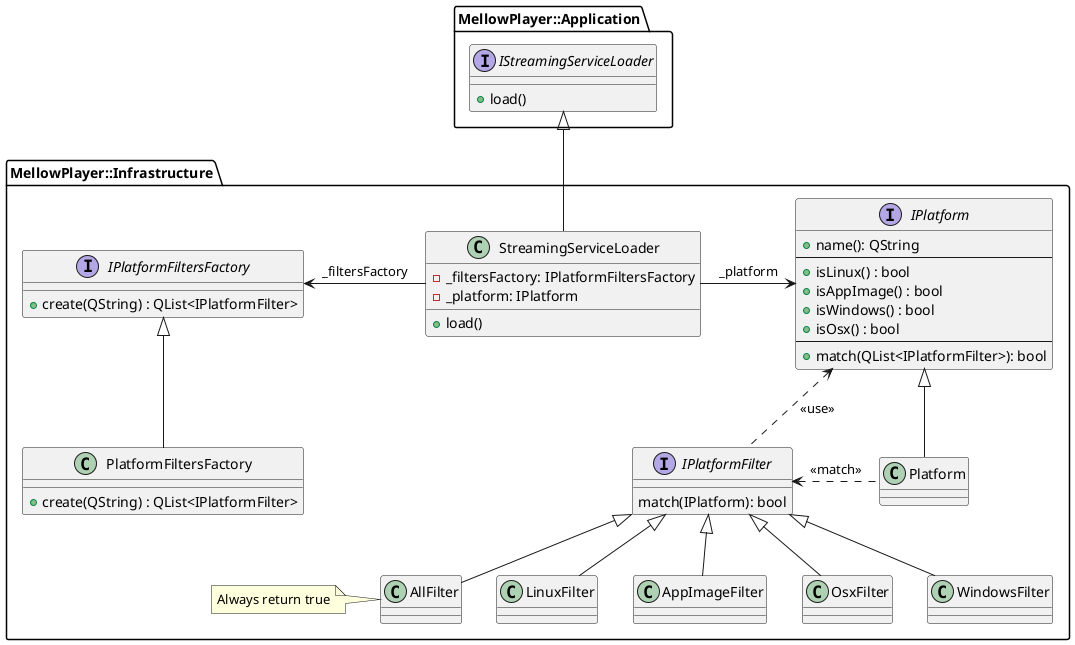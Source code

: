@startuml

package MellowPlayer::Application {
    interface IStreamingServiceLoader {
        + load()
    }
}

package MellowPlayer::Infrastructure {
    class StreamingServiceLoader {
        + load()
        - _filtersFactory: IPlatformFiltersFactory
        - _platform: IPlatform
    }

    IStreamingServiceLoader <|-- StreamingServiceLoader

    StreamingServiceLoader -left-> IPlatformFiltersFactory: _filtersFactory
    StreamingServiceLoader -right-> IPlatform: _platform

    interface IPlatform {
        + name(): QString
        --
        + isLinux() : bool
        + isAppImage() : bool
        + isWindows() : bool
        + isOsx() : bool
        --
        + match(QList<IPlatformFilter>): bool
    }

    class Platform
    IPlatform <|-- Platform

    Platform .left.> IPlatformFilter: <<match>>

    interface IPlatformFiltersFactory {
        + create(QString) : QList<IPlatformFilter>
    }

    class PlatformFiltersFactory {
        + create(QString) : QList<IPlatformFilter>
    }

    IPlatformFiltersFactory <|-- PlatformFiltersFactory

    interface IPlatformFilter {
         match(IPlatform): bool
    }
    IPlatform <.. IPlatformFilter: <<use>>

    class AllFilter
    IPlatformFilter <|-- AllFilter
    note left
    Always return true
    end note

    class LinuxFilter
    IPlatformFilter <|-- LinuxFilter

    class AppImageFilter
    IPlatformFilter <|-- AppImageFilter

    class OsxFilter
    IPlatformFilter <|-- OsxFilter

    class WindowsFilter
    IPlatformFilter <|-- WindowsFilter
}

@enduml